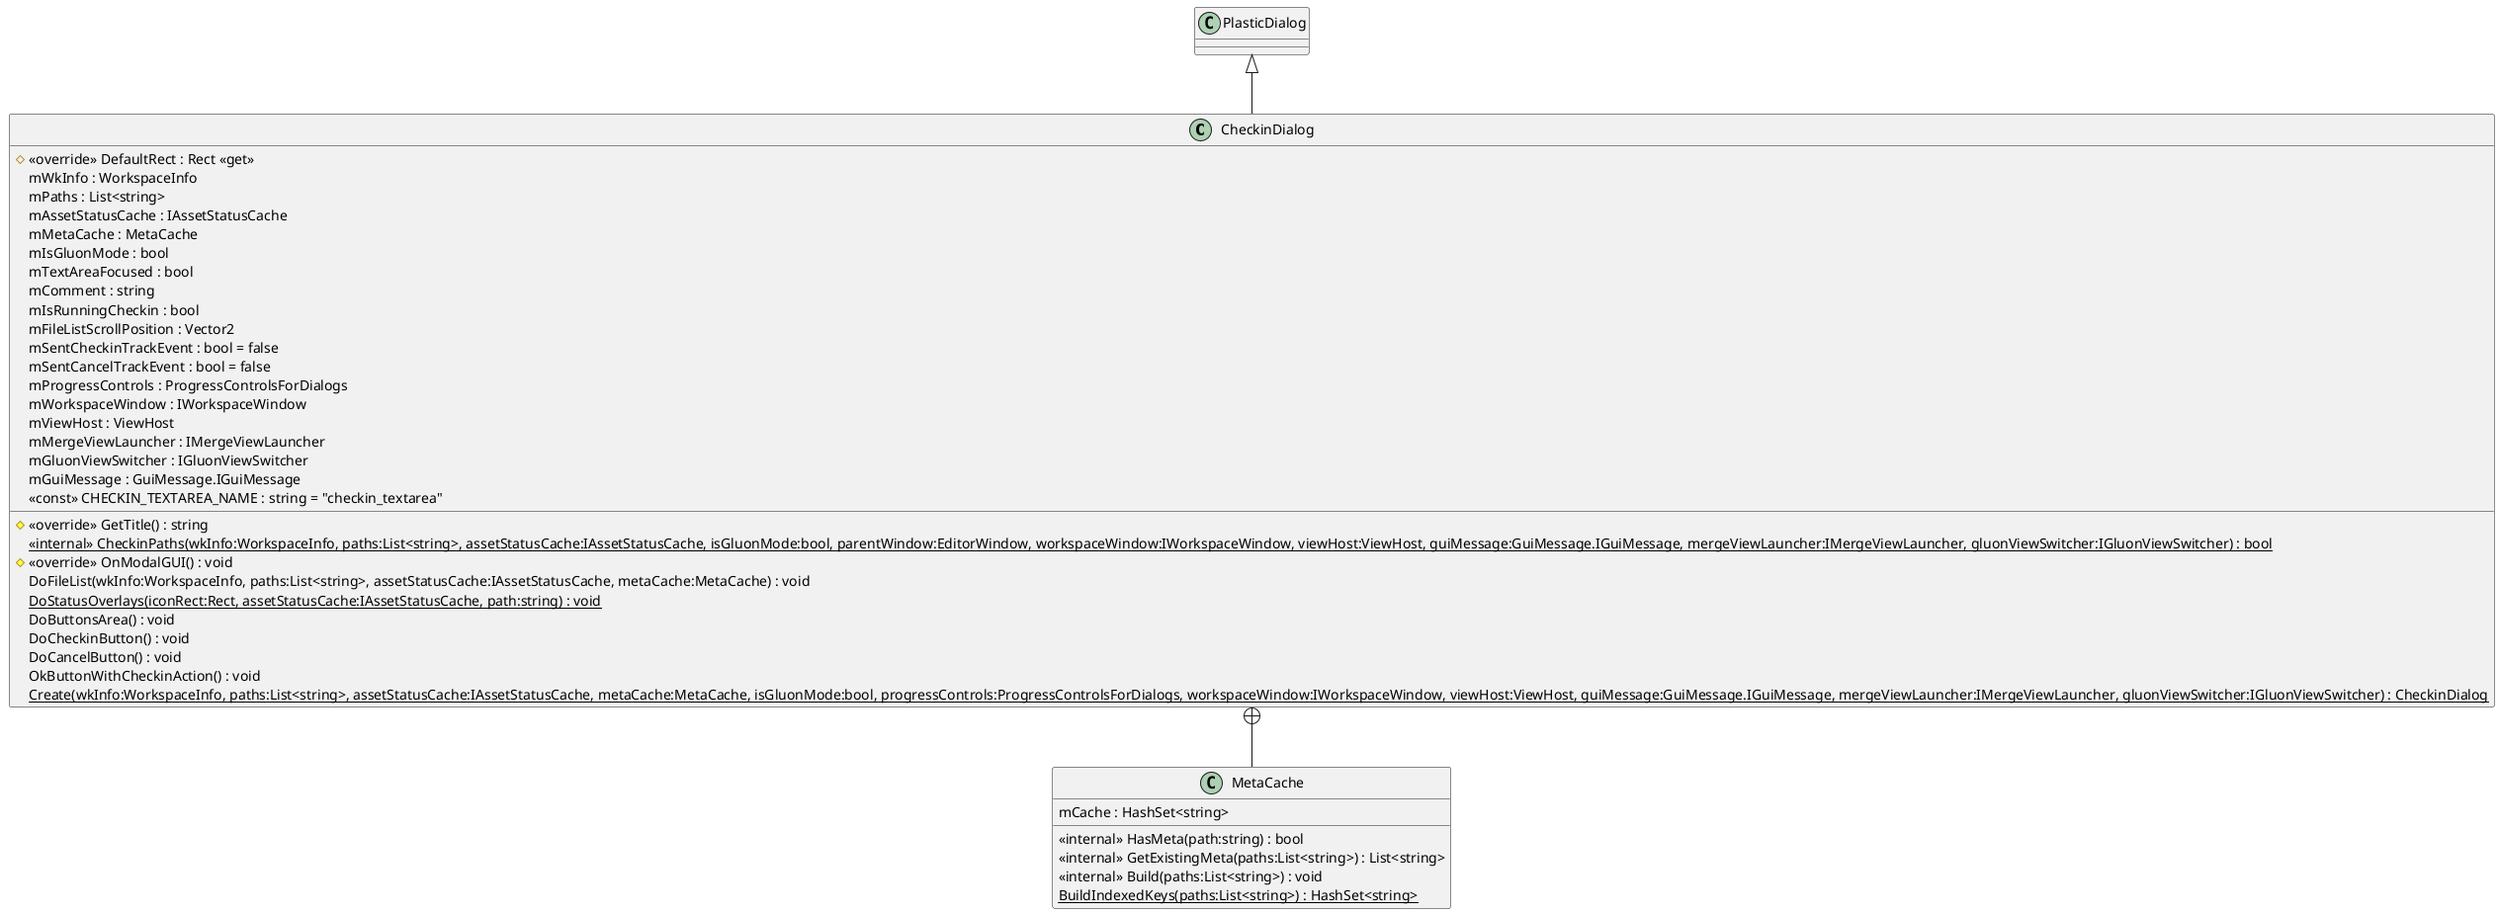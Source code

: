 @startuml
class CheckinDialog {
    # <<override>> DefaultRect : Rect <<get>>
    # <<override>> GetTitle() : string
    <<internal>> {static} CheckinPaths(wkInfo:WorkspaceInfo, paths:List<string>, assetStatusCache:IAssetStatusCache, isGluonMode:bool, parentWindow:EditorWindow, workspaceWindow:IWorkspaceWindow, viewHost:ViewHost, guiMessage:GuiMessage.IGuiMessage, mergeViewLauncher:IMergeViewLauncher, gluonViewSwitcher:IGluonViewSwitcher) : bool
    # <<override>> OnModalGUI() : void
    DoFileList(wkInfo:WorkspaceInfo, paths:List<string>, assetStatusCache:IAssetStatusCache, metaCache:MetaCache) : void
    {static} DoStatusOverlays(iconRect:Rect, assetStatusCache:IAssetStatusCache, path:string) : void
    DoButtonsArea() : void
    DoCheckinButton() : void
    DoCancelButton() : void
    OkButtonWithCheckinAction() : void
    {static} Create(wkInfo:WorkspaceInfo, paths:List<string>, assetStatusCache:IAssetStatusCache, metaCache:MetaCache, isGluonMode:bool, progressControls:ProgressControlsForDialogs, workspaceWindow:IWorkspaceWindow, viewHost:ViewHost, guiMessage:GuiMessage.IGuiMessage, mergeViewLauncher:IMergeViewLauncher, gluonViewSwitcher:IGluonViewSwitcher) : CheckinDialog
    mWkInfo : WorkspaceInfo
    mPaths : List<string>
    mAssetStatusCache : IAssetStatusCache
    mMetaCache : MetaCache
    mIsGluonMode : bool
    mTextAreaFocused : bool
    mComment : string
    mIsRunningCheckin : bool
    mFileListScrollPosition : Vector2
    mSentCheckinTrackEvent : bool = false
    mSentCancelTrackEvent : bool = false
    mProgressControls : ProgressControlsForDialogs
    mWorkspaceWindow : IWorkspaceWindow
    mViewHost : ViewHost
    mMergeViewLauncher : IMergeViewLauncher
    mGluonViewSwitcher : IGluonViewSwitcher
    mGuiMessage : GuiMessage.IGuiMessage
    <<const>> CHECKIN_TEXTAREA_NAME : string = "checkin_textarea"
}
class MetaCache {
    <<internal>> HasMeta(path:string) : bool
    <<internal>> GetExistingMeta(paths:List<string>) : List<string>
    <<internal>> Build(paths:List<string>) : void
    {static} BuildIndexedKeys(paths:List<string>) : HashSet<string>
    mCache : HashSet<string>
}
PlasticDialog <|-- CheckinDialog
CheckinDialog +-- MetaCache
@enduml
